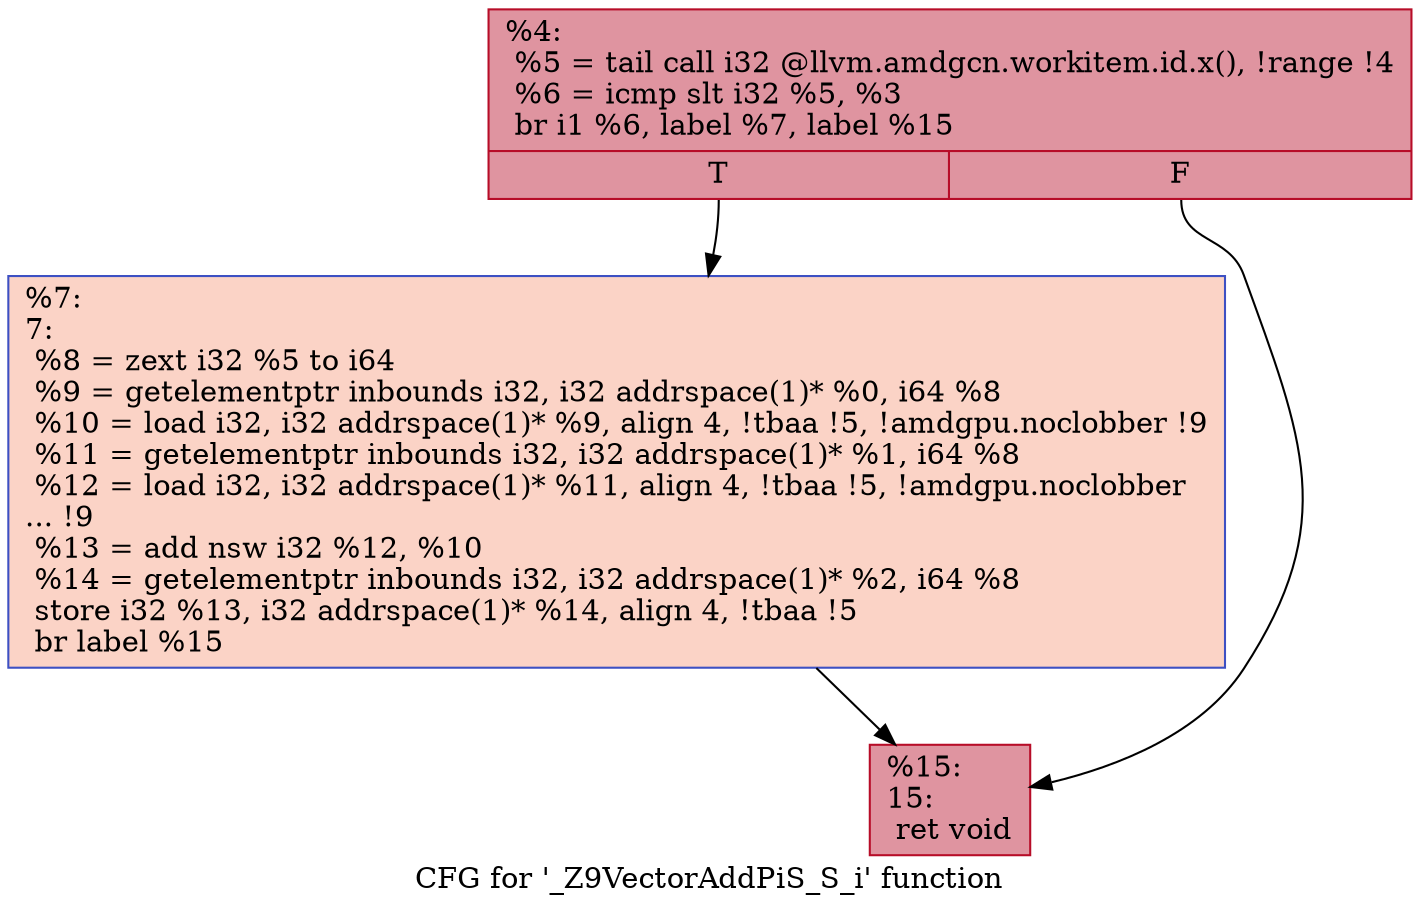 digraph "CFG for '_Z9VectorAddPiS_S_i' function" {
	label="CFG for '_Z9VectorAddPiS_S_i' function";

	Node0x5c7de10 [shape=record,color="#b70d28ff", style=filled, fillcolor="#b70d2870",label="{%4:\l  %5 = tail call i32 @llvm.amdgcn.workitem.id.x(), !range !4\l  %6 = icmp slt i32 %5, %3\l  br i1 %6, label %7, label %15\l|{<s0>T|<s1>F}}"];
	Node0x5c7de10:s0 -> Node0x5c7ec50;
	Node0x5c7de10:s1 -> Node0x5c7ece0;
	Node0x5c7ec50 [shape=record,color="#3d50c3ff", style=filled, fillcolor="#f59c7d70",label="{%7:\l7:                                                \l  %8 = zext i32 %5 to i64\l  %9 = getelementptr inbounds i32, i32 addrspace(1)* %0, i64 %8\l  %10 = load i32, i32 addrspace(1)* %9, align 4, !tbaa !5, !amdgpu.noclobber !9\l  %11 = getelementptr inbounds i32, i32 addrspace(1)* %1, i64 %8\l  %12 = load i32, i32 addrspace(1)* %11, align 4, !tbaa !5, !amdgpu.noclobber\l... !9\l  %13 = add nsw i32 %12, %10\l  %14 = getelementptr inbounds i32, i32 addrspace(1)* %2, i64 %8\l  store i32 %13, i32 addrspace(1)* %14, align 4, !tbaa !5\l  br label %15\l}"];
	Node0x5c7ec50 -> Node0x5c7ece0;
	Node0x5c7ece0 [shape=record,color="#b70d28ff", style=filled, fillcolor="#b70d2870",label="{%15:\l15:                                               \l  ret void\l}"];
}
